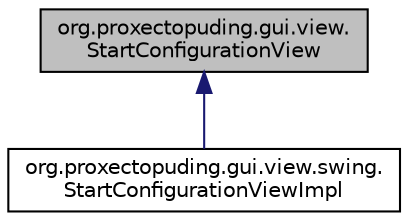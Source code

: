digraph "org.proxectopuding.gui.view.StartConfigurationView"
{
  edge [fontname="Helvetica",fontsize="10",labelfontname="Helvetica",labelfontsize="10"];
  node [fontname="Helvetica",fontsize="10",shape=record];
  Node0 [label="org.proxectopuding.gui.view.\lStartConfigurationView",height=0.2,width=0.4,color="black", fillcolor="grey75", style="filled", fontcolor="black"];
  Node0 -> Node1 [dir="back",color="midnightblue",fontsize="10",style="solid",fontname="Helvetica"];
  Node1 [label="org.proxectopuding.gui.view.swing.\lStartConfigurationViewImpl",height=0.2,width=0.4,color="black", fillcolor="white", style="filled",URL="$classorg_1_1proxectopuding_1_1gui_1_1view_1_1swing_1_1StartConfigurationViewImpl.html"];
}
